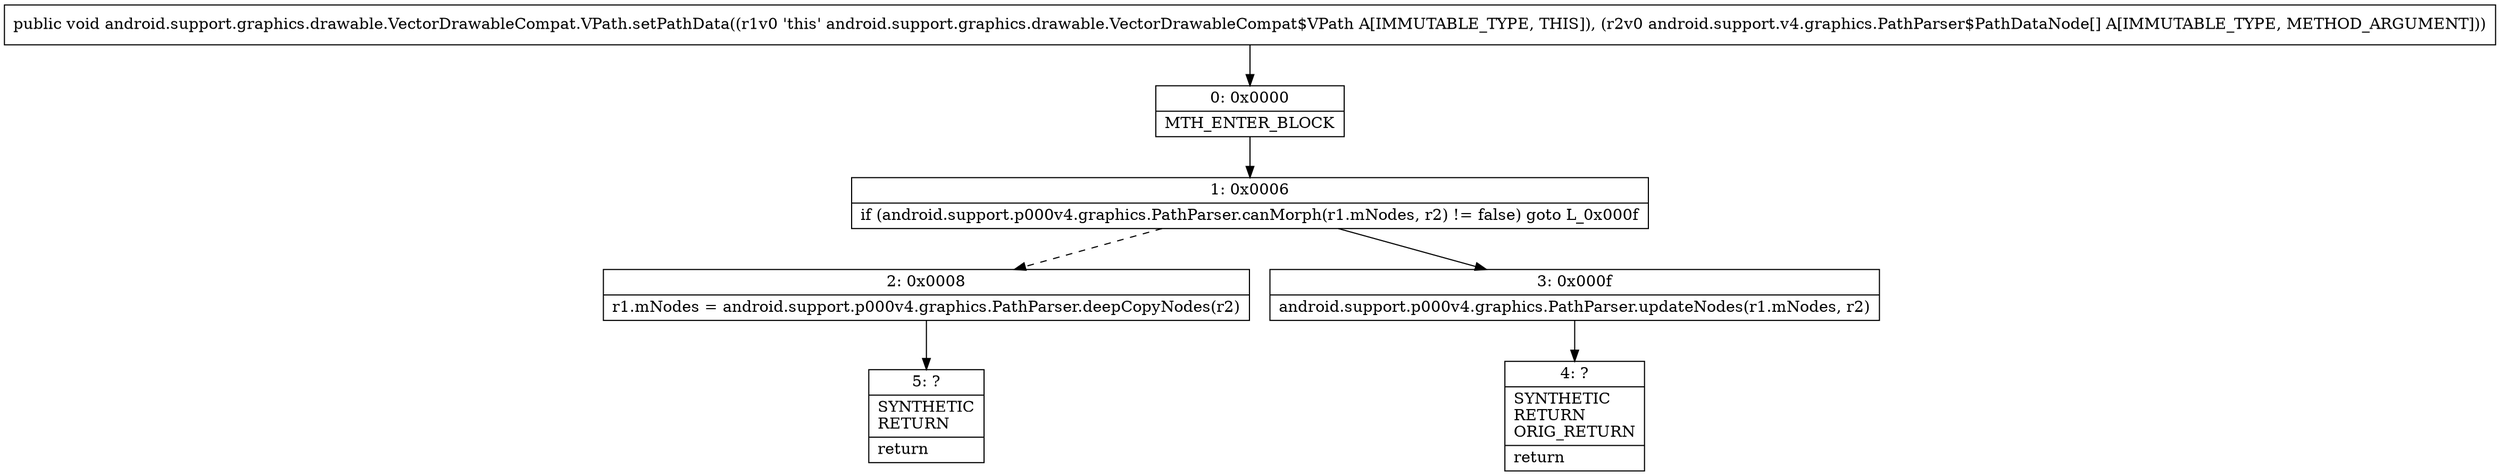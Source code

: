 digraph "CFG forandroid.support.graphics.drawable.VectorDrawableCompat.VPath.setPathData([Landroid\/support\/v4\/graphics\/PathParser$PathDataNode;)V" {
Node_0 [shape=record,label="{0\:\ 0x0000|MTH_ENTER_BLOCK\l}"];
Node_1 [shape=record,label="{1\:\ 0x0006|if (android.support.p000v4.graphics.PathParser.canMorph(r1.mNodes, r2) != false) goto L_0x000f\l}"];
Node_2 [shape=record,label="{2\:\ 0x0008|r1.mNodes = android.support.p000v4.graphics.PathParser.deepCopyNodes(r2)\l}"];
Node_3 [shape=record,label="{3\:\ 0x000f|android.support.p000v4.graphics.PathParser.updateNodes(r1.mNodes, r2)\l}"];
Node_4 [shape=record,label="{4\:\ ?|SYNTHETIC\lRETURN\lORIG_RETURN\l|return\l}"];
Node_5 [shape=record,label="{5\:\ ?|SYNTHETIC\lRETURN\l|return\l}"];
MethodNode[shape=record,label="{public void android.support.graphics.drawable.VectorDrawableCompat.VPath.setPathData((r1v0 'this' android.support.graphics.drawable.VectorDrawableCompat$VPath A[IMMUTABLE_TYPE, THIS]), (r2v0 android.support.v4.graphics.PathParser$PathDataNode[] A[IMMUTABLE_TYPE, METHOD_ARGUMENT])) }"];
MethodNode -> Node_0;
Node_0 -> Node_1;
Node_1 -> Node_2[style=dashed];
Node_1 -> Node_3;
Node_2 -> Node_5;
Node_3 -> Node_4;
}

